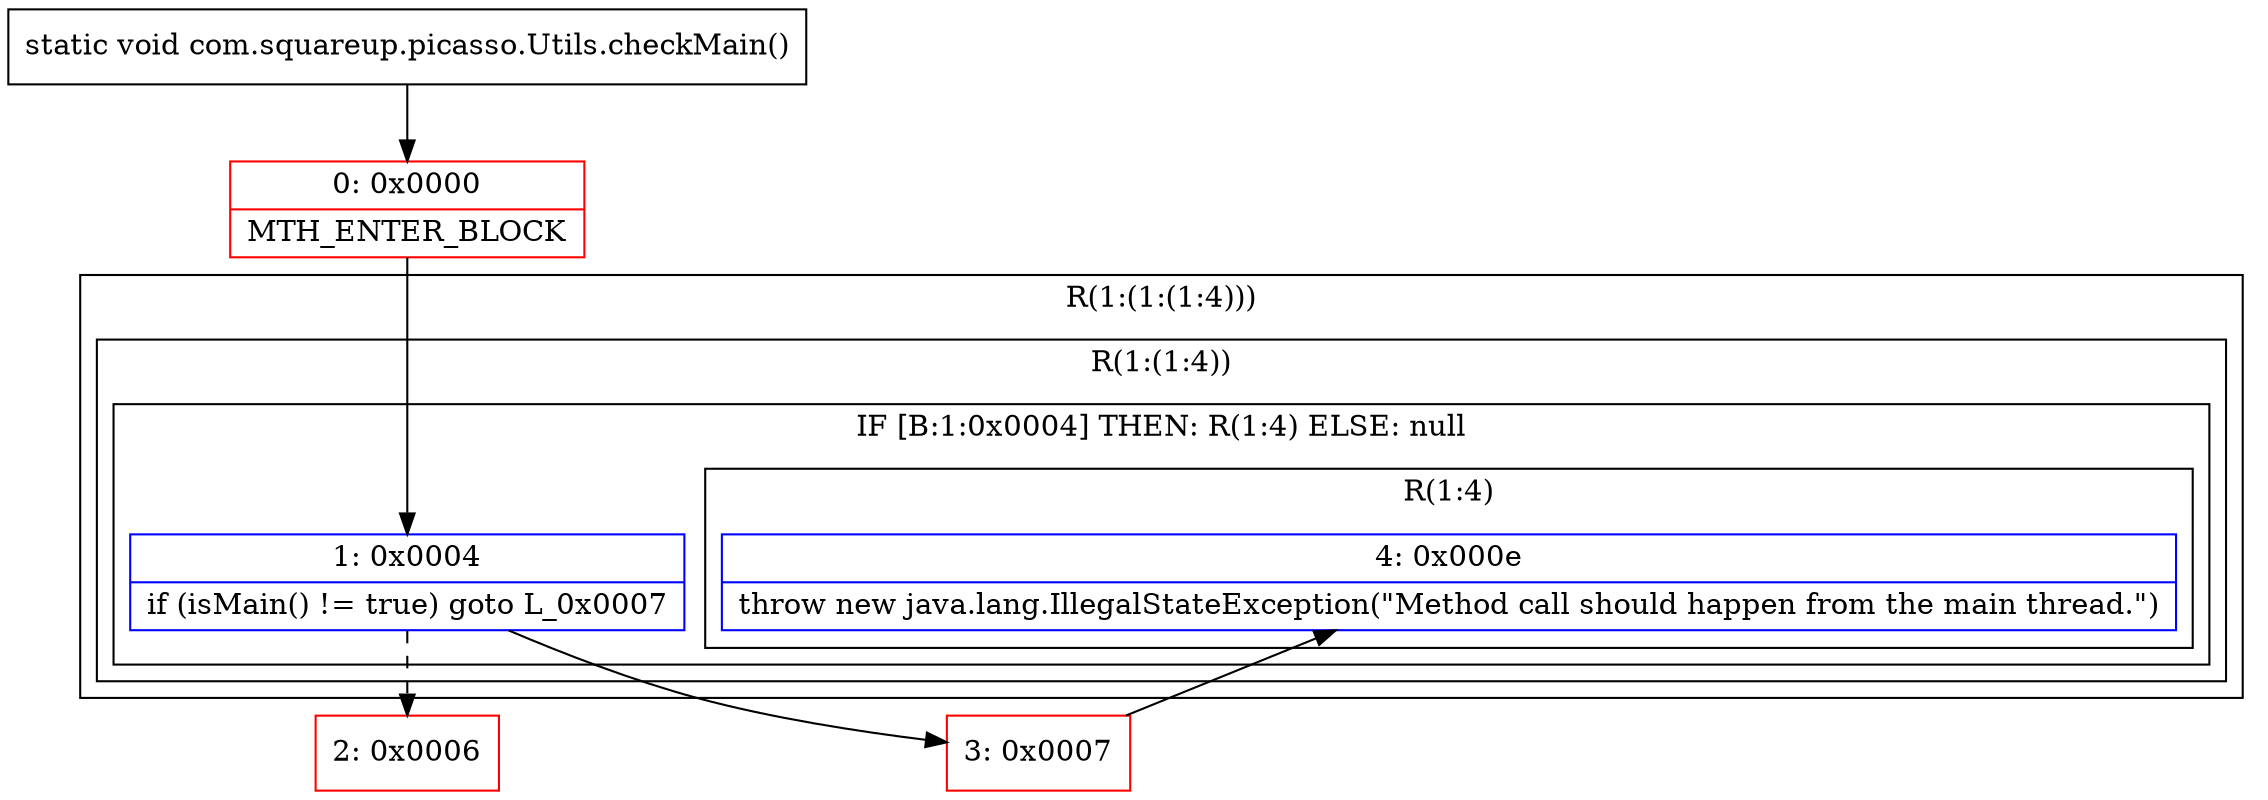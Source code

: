 digraph "CFG forcom.squareup.picasso.Utils.checkMain()V" {
subgraph cluster_Region_1366290938 {
label = "R(1:(1:(1:4)))";
node [shape=record,color=blue];
subgraph cluster_Region_1526119624 {
label = "R(1:(1:4))";
node [shape=record,color=blue];
subgraph cluster_IfRegion_1947337667 {
label = "IF [B:1:0x0004] THEN: R(1:4) ELSE: null";
node [shape=record,color=blue];
Node_1 [shape=record,label="{1\:\ 0x0004|if (isMain() != true) goto L_0x0007\l}"];
subgraph cluster_Region_245070988 {
label = "R(1:4)";
node [shape=record,color=blue];
Node_4 [shape=record,label="{4\:\ 0x000e|throw new java.lang.IllegalStateException(\"Method call should happen from the main thread.\")\l}"];
}
}
}
}
Node_0 [shape=record,color=red,label="{0\:\ 0x0000|MTH_ENTER_BLOCK\l}"];
Node_2 [shape=record,color=red,label="{2\:\ 0x0006}"];
Node_3 [shape=record,color=red,label="{3\:\ 0x0007}"];
MethodNode[shape=record,label="{static void com.squareup.picasso.Utils.checkMain() }"];
MethodNode -> Node_0;
Node_1 -> Node_2[style=dashed];
Node_1 -> Node_3;
Node_0 -> Node_1;
Node_3 -> Node_4;
}

